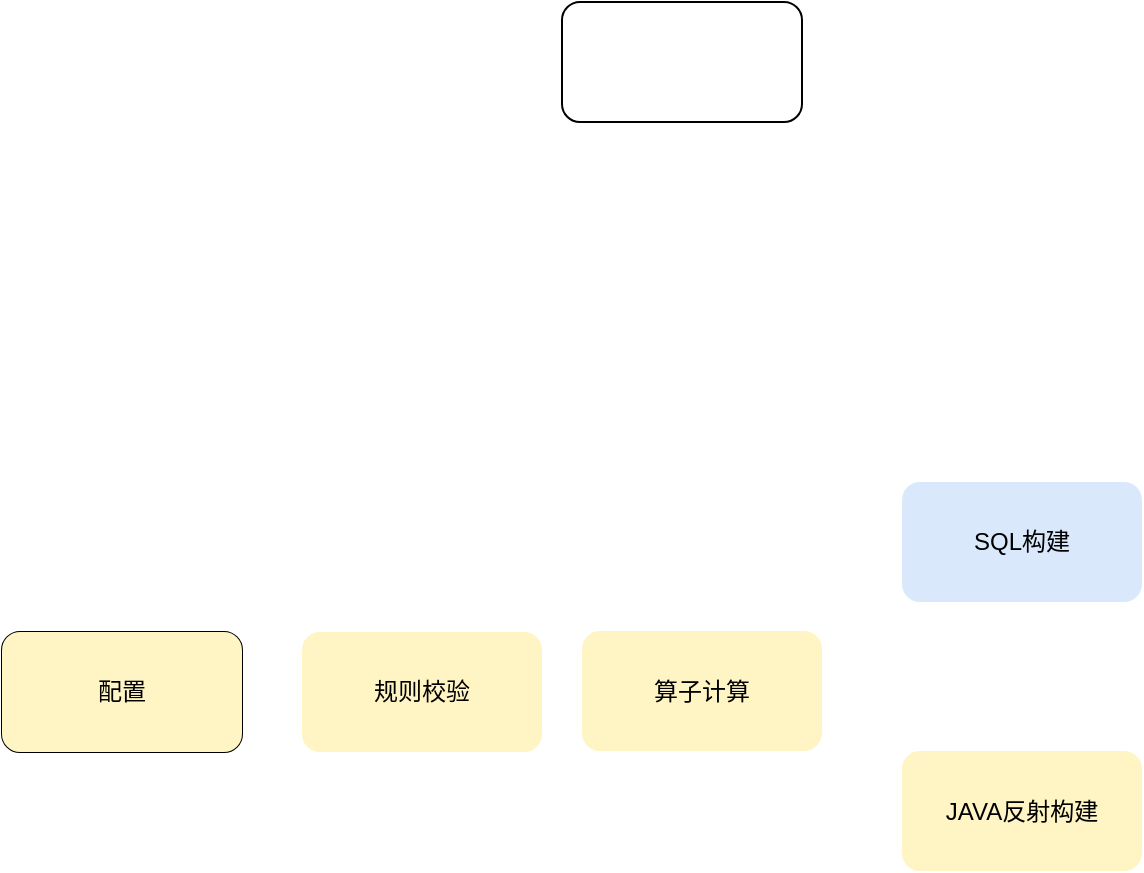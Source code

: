 <mxfile version="16.6.4" type="github">
  <diagram id="YuwCHeqFbcpFo9LPY-PJ" name="第 1 页">
    <mxGraphModel dx="782" dy="513" grid="1" gridSize="10" guides="1" tooltips="1" connect="1" arrows="1" fold="1" page="1" pageScale="1" pageWidth="827" pageHeight="1169" math="0" shadow="0">
      <root>
        <mxCell id="0" />
        <mxCell id="1" parent="0" />
        <mxCell id="3_1g0eFo5Rt5CnOM_eIa-1" value="" style="rounded=1;whiteSpace=wrap;html=1;" vertex="1" parent="1">
          <mxGeometry x="340" y="240" width="120" height="60" as="geometry" />
        </mxCell>
        <mxCell id="3_1g0eFo5Rt5CnOM_eIa-5" value="配置" style="rounded=1;whiteSpace=wrap;html=1;" vertex="1" parent="1">
          <mxGeometry x="60" y="555" width="120" height="60" as="geometry" />
        </mxCell>
        <mxCell id="3_1g0eFo5Rt5CnOM_eIa-6" value="SQL构建" style="rounded=1;whiteSpace=wrap;html=1;strokeColor=none;fillColor=#dae8fc;" vertex="1" parent="1">
          <mxGeometry x="510" y="480" width="120" height="60" as="geometry" />
        </mxCell>
        <mxCell id="3_1g0eFo5Rt5CnOM_eIa-8" value="JAVA反射构建" style="rounded=1;whiteSpace=wrap;html=1;strokeColor=none;fillColor=#FFF4C3;" vertex="1" parent="1">
          <mxGeometry x="510" y="614.5" width="120" height="60" as="geometry" />
        </mxCell>
        <mxCell id="3_1g0eFo5Rt5CnOM_eIa-10" value="规则校验" style="rounded=1;whiteSpace=wrap;html=1;strokeColor=none;fillColor=#FFF4C3;" vertex="1" parent="1">
          <mxGeometry x="210" y="555" width="120" height="60" as="geometry" />
        </mxCell>
        <mxCell id="3_1g0eFo5Rt5CnOM_eIa-13" value="算子计算" style="rounded=1;whiteSpace=wrap;html=1;strokeColor=none;fillColor=#FFF4C3;" vertex="1" parent="1">
          <mxGeometry x="350" y="554.5" width="120" height="60" as="geometry" />
        </mxCell>
        <mxCell id="3_1g0eFo5Rt5CnOM_eIa-14" value="配置" style="rounded=1;whiteSpace=wrap;html=1;strokeColor=none;fillColor=#FFF4C3;" vertex="1" parent="1">
          <mxGeometry x="60" y="555" width="120" height="60" as="geometry" />
        </mxCell>
      </root>
    </mxGraphModel>
  </diagram>
</mxfile>
